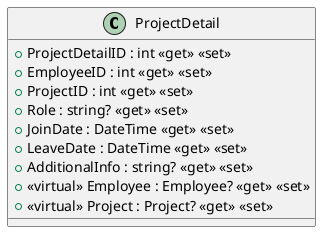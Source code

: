 @startuml
class ProjectDetail {
    + ProjectDetailID : int <<get>> <<set>>
    + EmployeeID : int <<get>> <<set>>
    + ProjectID : int <<get>> <<set>>
    + Role : string? <<get>> <<set>>
    + JoinDate : DateTime <<get>> <<set>>
    + LeaveDate : DateTime <<get>> <<set>>
    + AdditionalInfo : string? <<get>> <<set>>
    + <<virtual>> Employee : Employee? <<get>> <<set>>
    + <<virtual>> Project : Project? <<get>> <<set>>
}
@enduml
